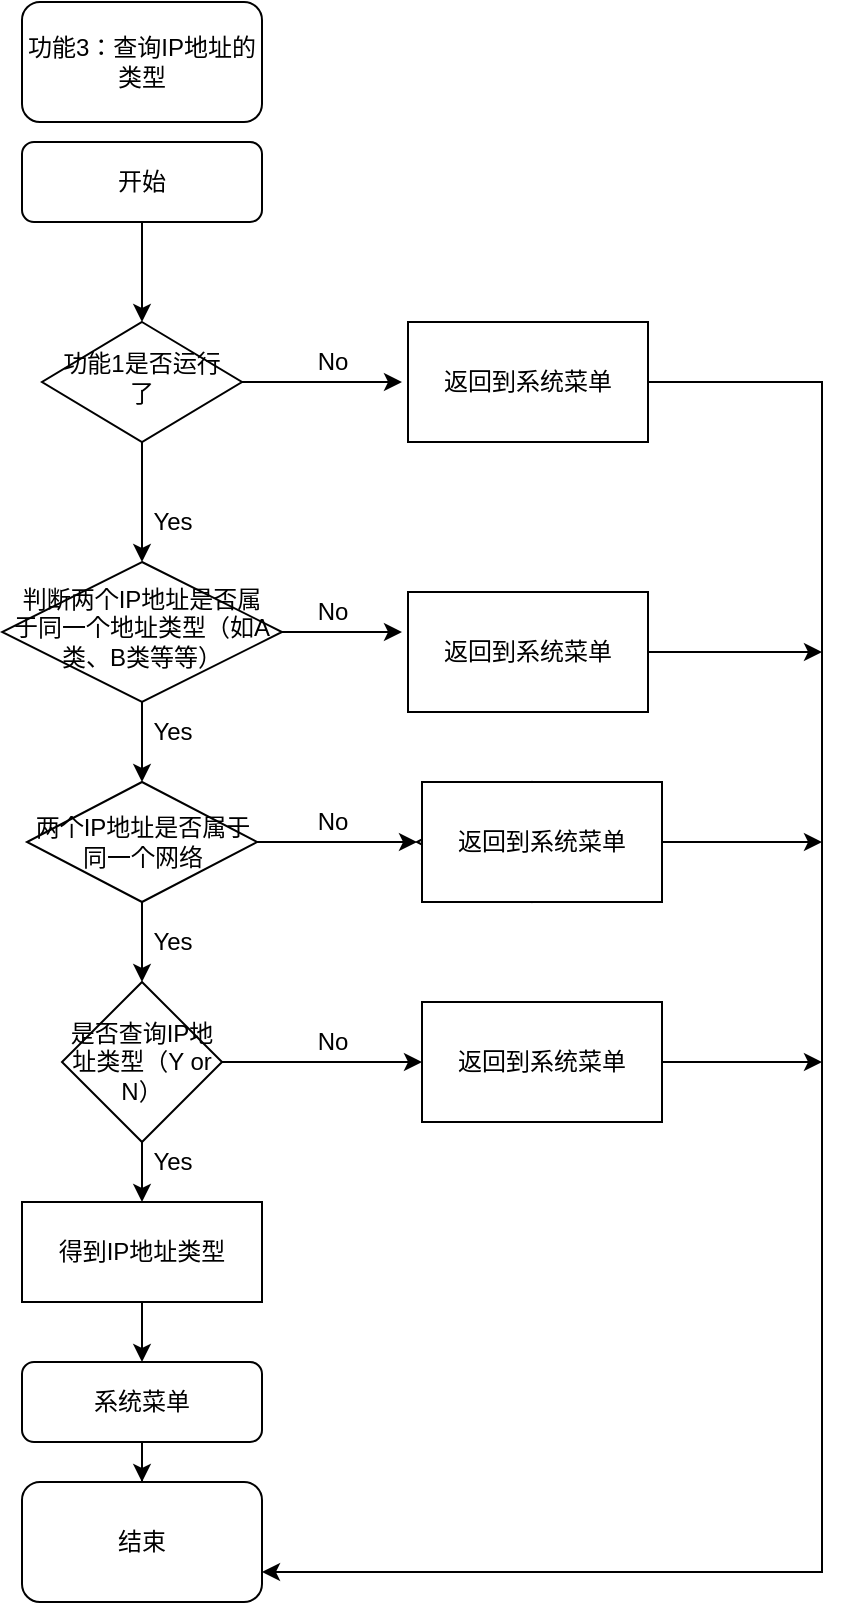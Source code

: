 <mxfile version="12.6.5" type="device"><diagram id="C5RBs43oDa-KdzZeNtuy" name="Page-1"><mxGraphModel dx="1463" dy="846" grid="1" gridSize="10" guides="1" tooltips="1" connect="1" arrows="1" fold="1" page="1" pageScale="1" pageWidth="827" pageHeight="1169" math="0" shadow="0"><root><mxCell id="WIyWlLk6GJQsqaUBKTNV-0"/><mxCell id="WIyWlLk6GJQsqaUBKTNV-1" parent="WIyWlLk6GJQsqaUBKTNV-0"/><mxCell id="PJ_vIttHJoMTV_ufEGcA-1" style="edgeStyle=orthogonalEdgeStyle;rounded=0;orthogonalLoop=1;jettySize=auto;html=1;exitX=0.5;exitY=1;exitDx=0;exitDy=0;" parent="WIyWlLk6GJQsqaUBKTNV-1" source="WIyWlLk6GJQsqaUBKTNV-3" target="WIyWlLk6GJQsqaUBKTNV-6" edge="1"><mxGeometry relative="1" as="geometry"/></mxCell><mxCell id="WIyWlLk6GJQsqaUBKTNV-3" value="开始" style="rounded=1;whiteSpace=wrap;html=1;fontSize=12;glass=0;strokeWidth=1;shadow=0;" parent="WIyWlLk6GJQsqaUBKTNV-1" vertex="1"><mxGeometry x="160" y="80" width="120" height="40" as="geometry"/></mxCell><mxCell id="PJ_vIttHJoMTV_ufEGcA-4" style="edgeStyle=orthogonalEdgeStyle;rounded=0;orthogonalLoop=1;jettySize=auto;html=1;exitX=0.5;exitY=1;exitDx=0;exitDy=0;entryX=0.5;entryY=0;entryDx=0;entryDy=0;" parent="WIyWlLk6GJQsqaUBKTNV-1" source="WIyWlLk6GJQsqaUBKTNV-6" target="WIyWlLk6GJQsqaUBKTNV-10" edge="1"><mxGeometry relative="1" as="geometry"/></mxCell><mxCell id="XyHj5pYNUmFec8Q0sK8i-4" style="edgeStyle=orthogonalEdgeStyle;rounded=0;orthogonalLoop=1;jettySize=auto;html=1;exitX=1;exitY=0.5;exitDx=0;exitDy=0;fontSize=12;" edge="1" parent="WIyWlLk6GJQsqaUBKTNV-1" source="WIyWlLk6GJQsqaUBKTNV-6"><mxGeometry relative="1" as="geometry"><mxPoint x="350" y="200" as="targetPoint"/></mxGeometry></mxCell><mxCell id="WIyWlLk6GJQsqaUBKTNV-6" value="功能1是否运行了" style="rhombus;whiteSpace=wrap;html=1;shadow=0;fontFamily=Helvetica;fontSize=12;align=center;strokeWidth=1;spacing=6;spacingTop=-4;" parent="WIyWlLk6GJQsqaUBKTNV-1" vertex="1"><mxGeometry x="170" y="170" width="100" height="60" as="geometry"/></mxCell><mxCell id="XyHj5pYNUmFec8Q0sK8i-7" style="edgeStyle=orthogonalEdgeStyle;rounded=0;orthogonalLoop=1;jettySize=auto;html=1;exitX=1;exitY=0.5;exitDx=0;exitDy=0;fontSize=12;" edge="1" parent="WIyWlLk6GJQsqaUBKTNV-1" source="WIyWlLk6GJQsqaUBKTNV-10"><mxGeometry relative="1" as="geometry"><mxPoint x="350" y="325" as="targetPoint"/></mxGeometry></mxCell><mxCell id="XyHj5pYNUmFec8Q0sK8i-13" style="edgeStyle=orthogonalEdgeStyle;rounded=0;orthogonalLoop=1;jettySize=auto;html=1;exitX=0.5;exitY=1;exitDx=0;exitDy=0;entryX=0.5;entryY=0;entryDx=0;entryDy=0;fontSize=12;" edge="1" parent="WIyWlLk6GJQsqaUBKTNV-1" source="WIyWlLk6GJQsqaUBKTNV-10" target="PJ_vIttHJoMTV_ufEGcA-10"><mxGeometry relative="1" as="geometry"/></mxCell><mxCell id="WIyWlLk6GJQsqaUBKTNV-10" value="判断两个IP地址是否属于同一个地址类型（如A类、B类等等）" style="rhombus;whiteSpace=wrap;html=1;shadow=0;fontFamily=Helvetica;fontSize=12;align=center;strokeWidth=1;spacing=6;spacingTop=-4;" parent="WIyWlLk6GJQsqaUBKTNV-1" vertex="1"><mxGeometry x="150" y="290" width="140" height="70" as="geometry"/></mxCell><mxCell id="XyHj5pYNUmFec8Q0sK8i-29" style="edgeStyle=orthogonalEdgeStyle;rounded=0;orthogonalLoop=1;jettySize=auto;html=1;entryX=0.5;entryY=0;entryDx=0;entryDy=0;fontSize=12;" edge="1" parent="WIyWlLk6GJQsqaUBKTNV-1" source="WIyWlLk6GJQsqaUBKTNV-11" target="XyHj5pYNUmFec8Q0sK8i-0"><mxGeometry relative="1" as="geometry"/></mxCell><mxCell id="WIyWlLk6GJQsqaUBKTNV-11" value="系统菜单" style="rounded=1;whiteSpace=wrap;html=1;fontSize=12;glass=0;strokeWidth=1;shadow=0;" parent="WIyWlLk6GJQsqaUBKTNV-1" vertex="1"><mxGeometry x="160" y="690" width="120" height="40" as="geometry"/></mxCell><mxCell id="PJ_vIttHJoMTV_ufEGcA-0" value="功能3：查询IP地址的类型" style="rounded=1;whiteSpace=wrap;html=1;" parent="WIyWlLk6GJQsqaUBKTNV-1" vertex="1"><mxGeometry x="160" y="10" width="120" height="60" as="geometry"/></mxCell><mxCell id="PJ_vIttHJoMTV_ufEGcA-3" value="No" style="text;html=1;align=center;verticalAlign=middle;resizable=0;points=[];autosize=1;" parent="WIyWlLk6GJQsqaUBKTNV-1" vertex="1"><mxGeometry x="300" y="180" width="30" height="20" as="geometry"/></mxCell><mxCell id="PJ_vIttHJoMTV_ufEGcA-5" value="Yes" style="text;html=1;align=center;verticalAlign=middle;resizable=0;points=[];autosize=1;" parent="WIyWlLk6GJQsqaUBKTNV-1" vertex="1"><mxGeometry x="220" y="260" width="30" height="20" as="geometry"/></mxCell><mxCell id="XyHj5pYNUmFec8Q0sK8i-15" value="" style="edgeStyle=orthogonalEdgeStyle;rounded=0;orthogonalLoop=1;jettySize=auto;html=1;fontSize=12;" edge="1" parent="WIyWlLk6GJQsqaUBKTNV-1" source="PJ_vIttHJoMTV_ufEGcA-10" target="XyHj5pYNUmFec8Q0sK8i-14"><mxGeometry relative="1" as="geometry"/></mxCell><mxCell id="XyHj5pYNUmFec8Q0sK8i-21" value="" style="edgeStyle=orthogonalEdgeStyle;rounded=0;orthogonalLoop=1;jettySize=auto;html=1;fontSize=12;" edge="1" parent="WIyWlLk6GJQsqaUBKTNV-1" source="PJ_vIttHJoMTV_ufEGcA-10" target="PJ_vIttHJoMTV_ufEGcA-19"><mxGeometry relative="1" as="geometry"/></mxCell><mxCell id="PJ_vIttHJoMTV_ufEGcA-10" value="两个IP地址是否属于同一个网络" style="rhombus;whiteSpace=wrap;html=1;" parent="WIyWlLk6GJQsqaUBKTNV-1" vertex="1"><mxGeometry x="162.5" y="400" width="115" height="60" as="geometry"/></mxCell><mxCell id="XyHj5pYNUmFec8Q0sK8i-14" value="两个IP地址是否属于同一个网络" style="rhombus;whiteSpace=wrap;html=1;" vertex="1" parent="WIyWlLk6GJQsqaUBKTNV-1"><mxGeometry x="357.5" y="400" width="115" height="60" as="geometry"/></mxCell><mxCell id="PJ_vIttHJoMTV_ufEGcA-12" value="Yes" style="text;html=1;align=center;verticalAlign=middle;resizable=0;points=[];autosize=1;" parent="WIyWlLk6GJQsqaUBKTNV-1" vertex="1"><mxGeometry x="220" y="365" width="30" height="20" as="geometry"/></mxCell><mxCell id="XyHj5pYNUmFec8Q0sK8i-30" style="edgeStyle=orthogonalEdgeStyle;rounded=0;orthogonalLoop=1;jettySize=auto;html=1;exitX=1;exitY=0.5;exitDx=0;exitDy=0;fontSize=12;entryX=1;entryY=0.75;entryDx=0;entryDy=0;" edge="1" parent="WIyWlLk6GJQsqaUBKTNV-1" source="PJ_vIttHJoMTV_ufEGcA-14" target="XyHj5pYNUmFec8Q0sK8i-0"><mxGeometry relative="1" as="geometry"><mxPoint x="560" y="791.6" as="targetPoint"/><Array as="points"><mxPoint x="560" y="200"/><mxPoint x="560" y="795"/></Array></mxGeometry></mxCell><mxCell id="PJ_vIttHJoMTV_ufEGcA-14" value="返回到系统菜单" style="rounded=0;whiteSpace=wrap;html=1;" parent="WIyWlLk6GJQsqaUBKTNV-1" vertex="1"><mxGeometry x="353" y="170" width="120" height="60" as="geometry"/></mxCell><mxCell id="PJ_vIttHJoMTV_ufEGcA-35" style="edgeStyle=orthogonalEdgeStyle;rounded=0;orthogonalLoop=1;jettySize=auto;html=1;exitX=1;exitY=0.5;exitDx=0;exitDy=0;" parent="WIyWlLk6GJQsqaUBKTNV-1" source="PJ_vIttHJoMTV_ufEGcA-15" edge="1"><mxGeometry relative="1" as="geometry"><mxPoint x="560" y="335" as="targetPoint"/></mxGeometry></mxCell><mxCell id="PJ_vIttHJoMTV_ufEGcA-15" value="返回到系统菜单" style="rounded=0;whiteSpace=wrap;html=1;" parent="WIyWlLk6GJQsqaUBKTNV-1" vertex="1"><mxGeometry x="353" y="305" width="120" height="60" as="geometry"/></mxCell><mxCell id="XyHj5pYNUmFec8Q0sK8i-8" style="edgeStyle=orthogonalEdgeStyle;rounded=0;orthogonalLoop=1;jettySize=auto;html=1;fontSize=12;" edge="1" parent="WIyWlLk6GJQsqaUBKTNV-1" source="PJ_vIttHJoMTV_ufEGcA-16"><mxGeometry relative="1" as="geometry"><mxPoint x="560" y="430" as="targetPoint"/></mxGeometry></mxCell><mxCell id="PJ_vIttHJoMTV_ufEGcA-16" value="返回到系统菜单" style="rounded=0;whiteSpace=wrap;html=1;" parent="WIyWlLk6GJQsqaUBKTNV-1" vertex="1"><mxGeometry x="360" y="400" width="120" height="60" as="geometry"/></mxCell><mxCell id="PJ_vIttHJoMTV_ufEGcA-17" value="No" style="text;html=1;align=center;verticalAlign=middle;resizable=0;points=[];autosize=1;" parent="WIyWlLk6GJQsqaUBKTNV-1" vertex="1"><mxGeometry x="300" y="410" width="30" height="20" as="geometry"/></mxCell><mxCell id="PJ_vIttHJoMTV_ufEGcA-23" style="edgeStyle=orthogonalEdgeStyle;rounded=0;orthogonalLoop=1;jettySize=auto;html=1;exitX=1;exitY=0.5;exitDx=0;exitDy=0;" parent="WIyWlLk6GJQsqaUBKTNV-1" source="PJ_vIttHJoMTV_ufEGcA-19" target="PJ_vIttHJoMTV_ufEGcA-22" edge="1"><mxGeometry relative="1" as="geometry"/></mxCell><mxCell id="XyHj5pYNUmFec8Q0sK8i-23" value="" style="edgeStyle=orthogonalEdgeStyle;rounded=0;orthogonalLoop=1;jettySize=auto;html=1;fontSize=12;" edge="1" parent="WIyWlLk6GJQsqaUBKTNV-1" source="PJ_vIttHJoMTV_ufEGcA-19" target="PJ_vIttHJoMTV_ufEGcA-28"><mxGeometry relative="1" as="geometry"/></mxCell><mxCell id="PJ_vIttHJoMTV_ufEGcA-19" value="是否查询IP地址类型（Y or N）" style="rhombus;whiteSpace=wrap;html=1;" parent="WIyWlLk6GJQsqaUBKTNV-1" vertex="1"><mxGeometry x="180" y="500" width="80" height="80" as="geometry"/></mxCell><mxCell id="XyHj5pYNUmFec8Q0sK8i-20" value="" style="edgeStyle=orthogonalEdgeStyle;rounded=0;orthogonalLoop=1;jettySize=auto;html=1;fontSize=12;" edge="1" parent="WIyWlLk6GJQsqaUBKTNV-1" source="PJ_vIttHJoMTV_ufEGcA-22"><mxGeometry relative="1" as="geometry"><mxPoint x="560" y="540" as="targetPoint"/></mxGeometry></mxCell><mxCell id="PJ_vIttHJoMTV_ufEGcA-22" value="返回到系统菜单" style="rounded=0;whiteSpace=wrap;html=1;" parent="WIyWlLk6GJQsqaUBKTNV-1" vertex="1"><mxGeometry x="360" y="510" width="120" height="60" as="geometry"/></mxCell><mxCell id="PJ_vIttHJoMTV_ufEGcA-24" value="No" style="text;html=1;align=center;verticalAlign=middle;resizable=0;points=[];autosize=1;" parent="WIyWlLk6GJQsqaUBKTNV-1" vertex="1"><mxGeometry x="300" y="520" width="30" height="20" as="geometry"/></mxCell><mxCell id="PJ_vIttHJoMTV_ufEGcA-26" value="Yes" style="text;html=1;align=center;verticalAlign=middle;resizable=0;points=[];autosize=1;" parent="WIyWlLk6GJQsqaUBKTNV-1" vertex="1"><mxGeometry x="220" y="470" width="30" height="20" as="geometry"/></mxCell><mxCell id="XyHj5pYNUmFec8Q0sK8i-28" style="edgeStyle=orthogonalEdgeStyle;rounded=0;orthogonalLoop=1;jettySize=auto;html=1;entryX=0.5;entryY=0;entryDx=0;entryDy=0;fontSize=12;" edge="1" parent="WIyWlLk6GJQsqaUBKTNV-1" source="PJ_vIttHJoMTV_ufEGcA-28" target="WIyWlLk6GJQsqaUBKTNV-11"><mxGeometry relative="1" as="geometry"/></mxCell><mxCell id="PJ_vIttHJoMTV_ufEGcA-28" value="得到IP地址类型" style="rounded=0;whiteSpace=wrap;html=1;" parent="WIyWlLk6GJQsqaUBKTNV-1" vertex="1"><mxGeometry x="160" y="610" width="120" height="50" as="geometry"/></mxCell><mxCell id="PJ_vIttHJoMTV_ufEGcA-37" value="Yes" style="text;html=1;align=center;verticalAlign=middle;resizable=0;points=[];autosize=1;" parent="WIyWlLk6GJQsqaUBKTNV-1" vertex="1"><mxGeometry x="220" y="580" width="30" height="20" as="geometry"/></mxCell><mxCell id="XyHj5pYNUmFec8Q0sK8i-0" value="结束" style="rounded=1;whiteSpace=wrap;html=1;fontSize=12;" vertex="1" parent="WIyWlLk6GJQsqaUBKTNV-1"><mxGeometry x="160" y="750" width="120" height="60" as="geometry"/></mxCell><mxCell id="PJ_vIttHJoMTV_ufEGcA-8" value="No" style="text;html=1;align=center;verticalAlign=middle;resizable=0;points=[];autosize=1;" parent="WIyWlLk6GJQsqaUBKTNV-1" vertex="1"><mxGeometry x="300" y="305" width="30" height="20" as="geometry"/></mxCell></root></mxGraphModel></diagram></mxfile>